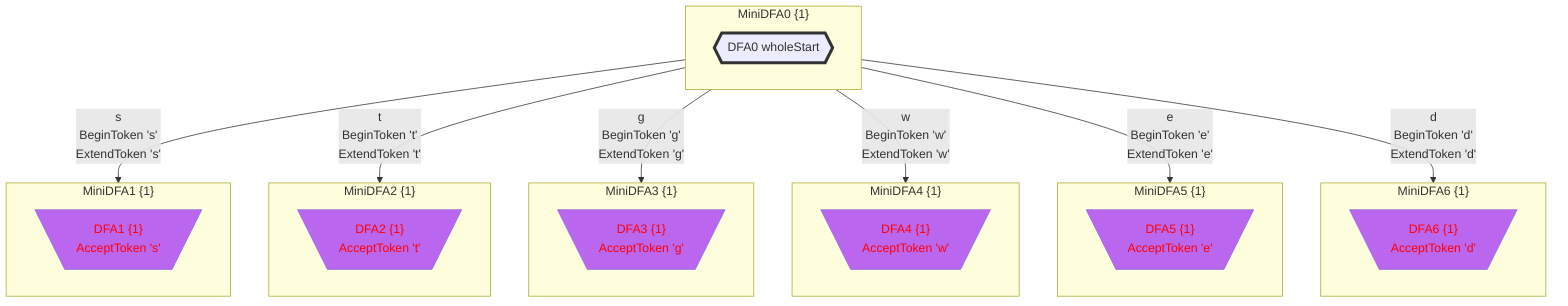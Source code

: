 flowchart
classDef c0001 color:#FF0000;
classDef c0010 stroke-dasharray: 10 10;
classDef c0011 stroke-dasharray: 10 10,color:#FF0000;
classDef c0100 fill:#BB66EE;
classDef c0101 fill:#BB66EE,color:#FF0000;
classDef c0110 fill:#BB66EE,stroke-dasharray: 10 10;
classDef c0111 fill:#BB66EE,stroke-dasharray: 10 10,color:#FF0000;
classDef c1000 stroke:#333,stroke-width:4px;
classDef c1001 stroke:#333,stroke-width:4px,color:#FF0000;
classDef c1010 stroke:#333,stroke-width:4px,stroke-dasharray: 10 10;
classDef c1011 stroke:#333,stroke-width:4px,stroke-dasharray: 10 10,color:#FF0000;
classDef c1100 stroke:#333,stroke-width:4px,fill:#BB66EE;
classDef c1101 stroke:#333,stroke-width:4px,fill:#BB66EE,color:#FF0000;
classDef c1110 stroke:#333,stroke-width:4px,fill:#BB66EE,stroke-dasharray: 10 10;
classDef c1111 stroke:#333,stroke-width:4px,fill:#BB66EE,stroke-dasharray: 10 10,color:#FF0000;
subgraph MiniDFA0_585917162["MiniDFA0 {1}"]
DFA0_1716080415_0{{"DFA0 wholeStart"}}
class DFA0_1716080415_0 c1000;
end
class MiniDFA0_585917162 c1000;
subgraph MiniDFA1_-240199859["MiniDFA1 {1}"]
DFA1_-240143629_1[\"DFA1 {1}
AcceptToken 's'"/]
class DFA1_-240143629_1 c0101;
end
class MiniDFA1_-240199859 c0101;
subgraph MiniDFA2_1028159909["MiniDFA2 {1}"]
DFA2_301028278_2[\"DFA2 {1}
AcceptToken 't'"/]
class DFA2_301028278_2 c0101;
end
class MiniDFA2_1028159909 c0101;
subgraph MiniDFA3_566924018["MiniDFA3 {1}"]
DFA3_-386939718_3[\"DFA3 {1}
AcceptToken 'g'"/]
class DFA3_-386939718_3 c0101;
end
class MiniDFA3_566924018 c0101;
subgraph MiniDFA4_1609187585["MiniDFA4 {1}"]
DFA4_-1306490502_4[\"DFA4 {1}
AcceptToken 'w'"/]
class DFA4_-1306490502_4 c0101;
end
class MiniDFA4_1609187585 c0101;
subgraph MiniDFA5_1522998107["MiniDFA5 {1}"]
DFA5_-1787280378_5[\"DFA5 {1}
AcceptToken 'e'"/]
class DFA5_-1787280378_5 c0101;
end
class MiniDFA5_1522998107 c0101;
subgraph MiniDFA6_1977924070["MiniDFA6 {1}"]
DFA6_-1886935679_6[\"DFA6 {1}
AcceptToken 'd'"/]
class DFA6_-1886935679_6 c0101;
end
class MiniDFA6_1977924070 c0101;
MiniDFA0_585917162 -->|"s
BeginToken 's'
ExtendToken 's'"|MiniDFA1_-240199859
MiniDFA0_585917162 -->|"t
BeginToken 't'
ExtendToken 't'"|MiniDFA2_1028159909
MiniDFA0_585917162 -->|"g
BeginToken 'g'
ExtendToken 'g'"|MiniDFA3_566924018
MiniDFA0_585917162 -->|"w
BeginToken 'w'
ExtendToken 'w'"|MiniDFA4_1609187585
MiniDFA0_585917162 -->|"e
BeginToken 'e'
ExtendToken 'e'"|MiniDFA5_1522998107
MiniDFA0_585917162 -->|"d
BeginToken 'd'
ExtendToken 'd'"|MiniDFA6_1977924070